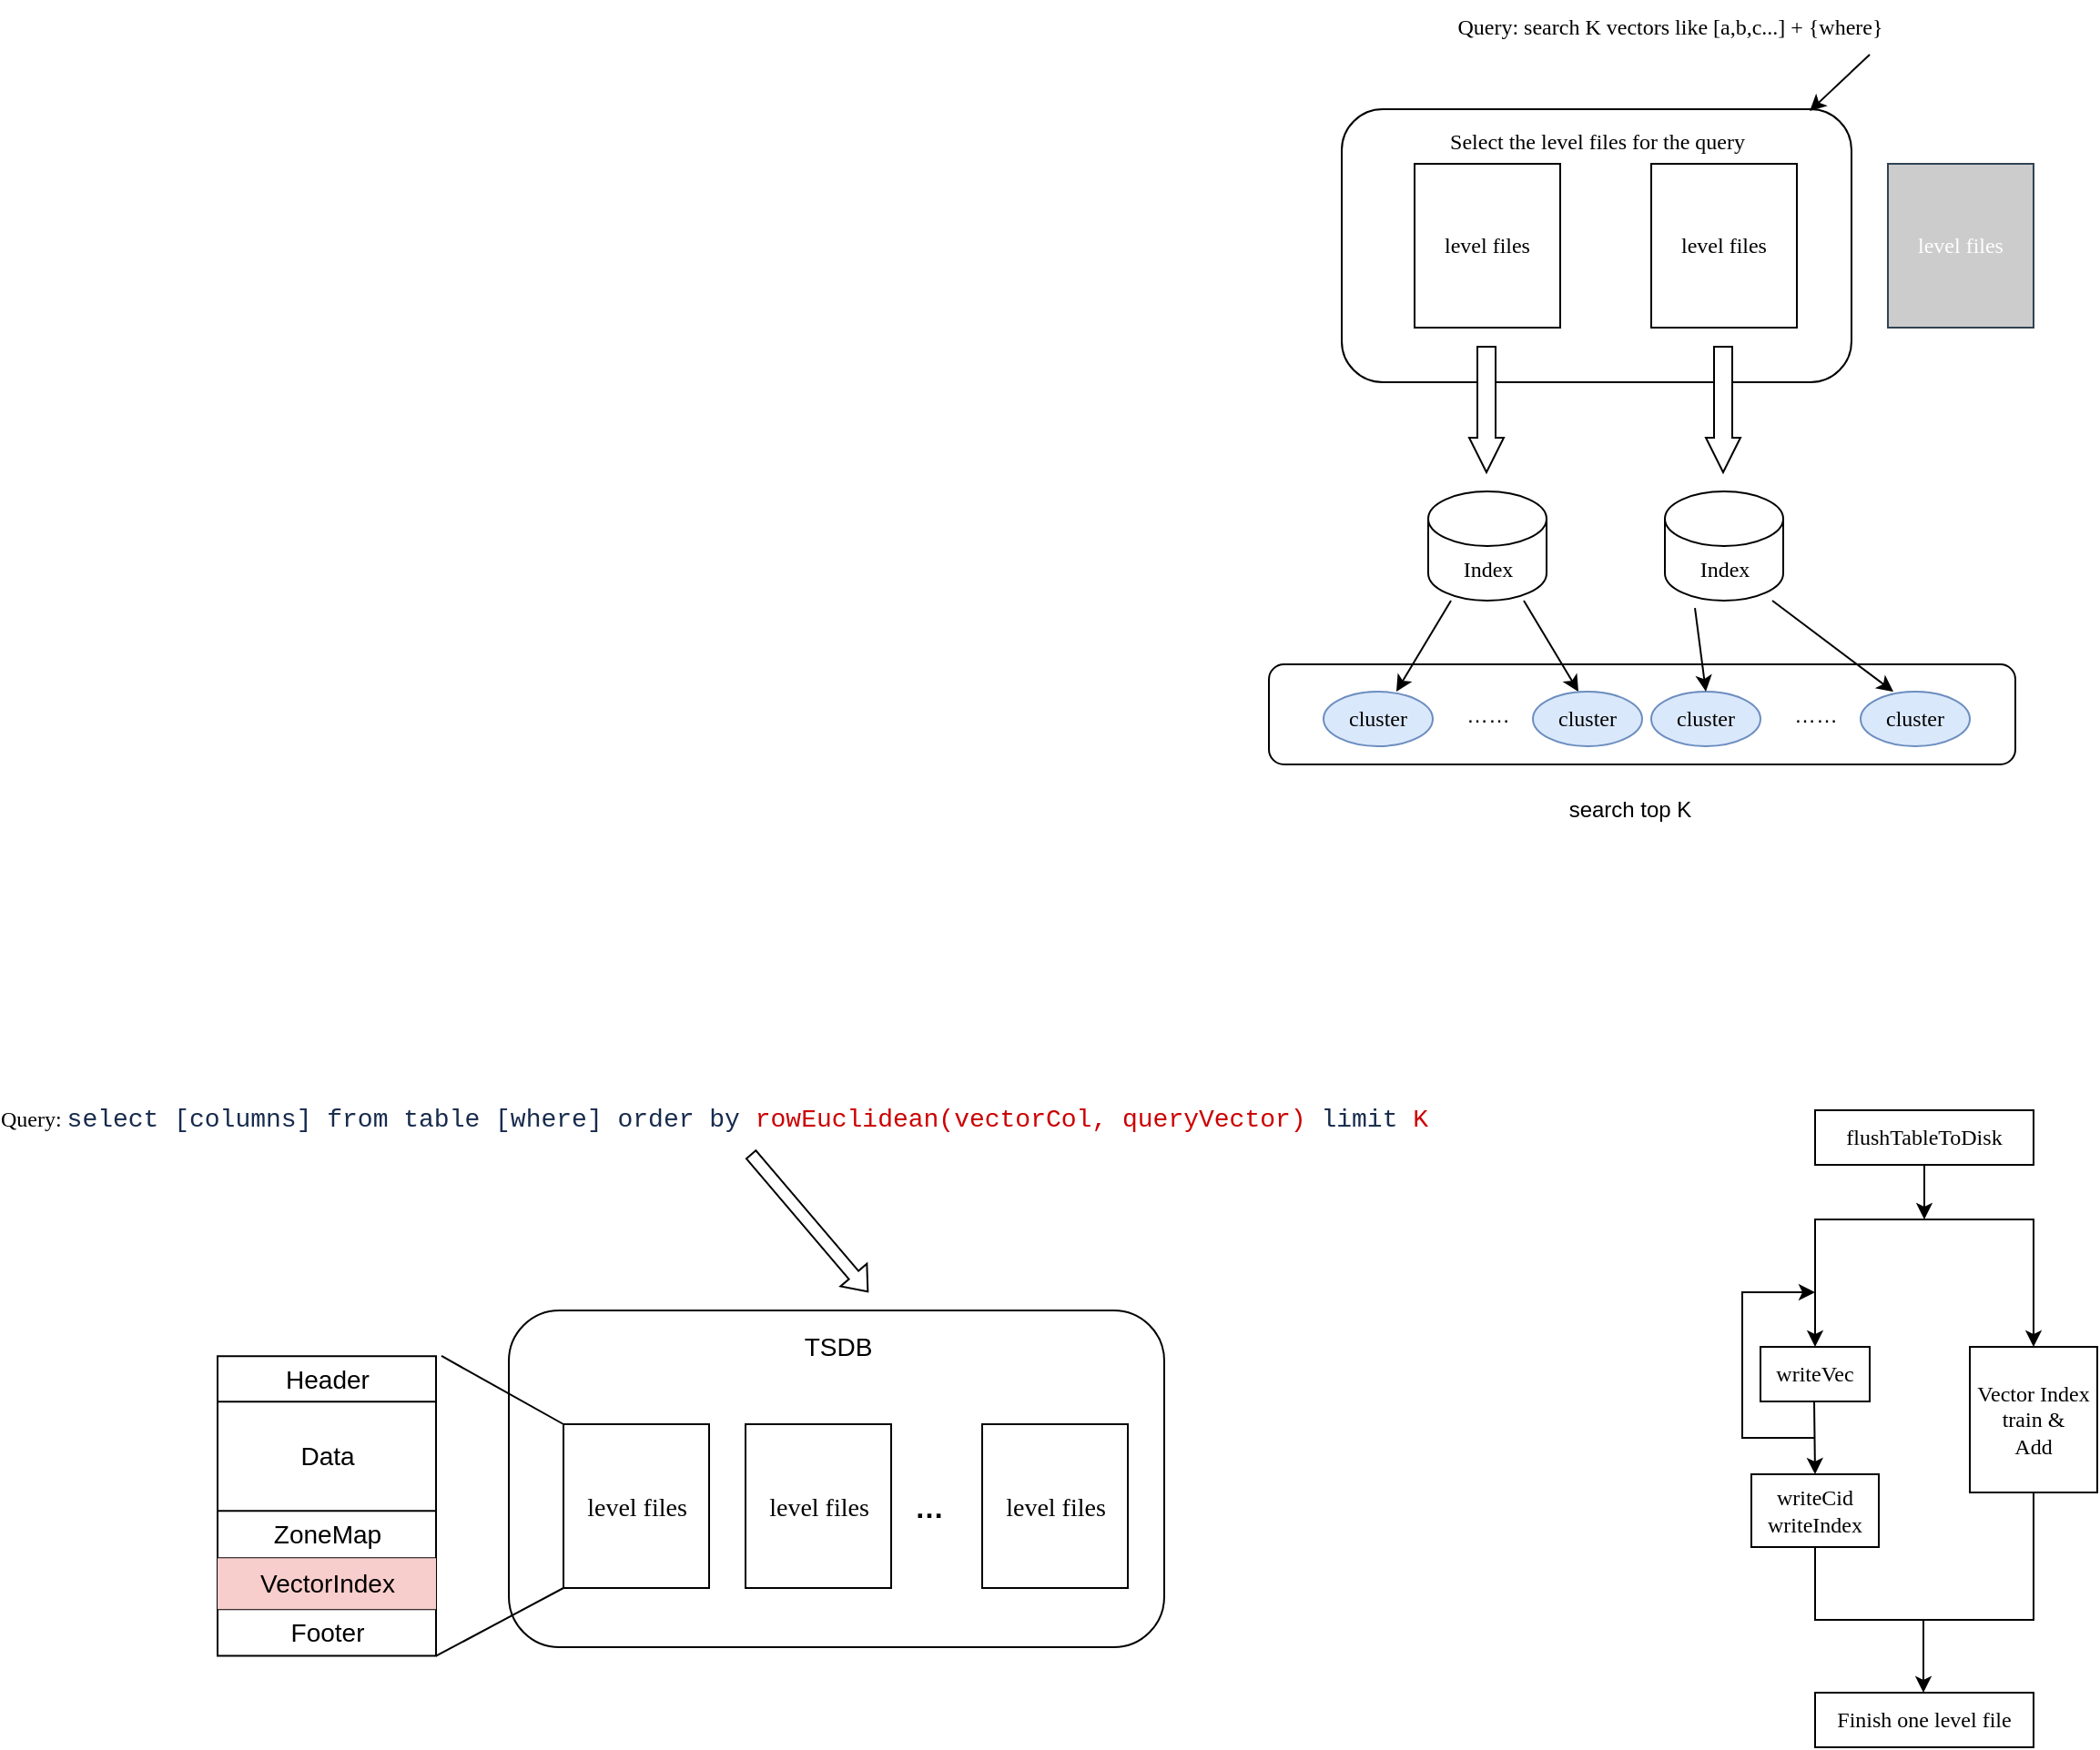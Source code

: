 <mxfile version="24.7.1" type="github">
  <diagram name="第 1 页" id="8VU_JW2jNcm3ODKiE2Rf">
    <mxGraphModel dx="2022" dy="622" grid="1" gridSize="10" guides="1" tooltips="1" connect="1" arrows="1" fold="1" page="1" pageScale="1" pageWidth="827" pageHeight="1169" math="0" shadow="0">
      <root>
        <mxCell id="0" />
        <mxCell id="1" parent="0" />
        <mxCell id="P1zFdsSbOWxYlNLUeOlS-2" value="" style="rounded=1;whiteSpace=wrap;html=1;" vertex="1" parent="1">
          <mxGeometry x="-397.5" y="830" width="360" height="185" as="geometry" />
        </mxCell>
        <mxCell id="wZoTuEtqvF41PbBGcXk--37" value="" style="rounded=1;whiteSpace=wrap;html=1;" parent="1" vertex="1">
          <mxGeometry x="60" y="170" width="280" height="150" as="geometry" />
        </mxCell>
        <mxCell id="wZoTuEtqvF41PbBGcXk--29" value="" style="rounded=1;whiteSpace=wrap;html=1;" parent="1" vertex="1">
          <mxGeometry x="20" y="475" width="410" height="55" as="geometry" />
        </mxCell>
        <mxCell id="wZoTuEtqvF41PbBGcXk--2" value="" style="rounded=0;whiteSpace=wrap;html=1;" parent="1" vertex="1">
          <mxGeometry x="100" y="200" width="80" height="90" as="geometry" />
        </mxCell>
        <mxCell id="wZoTuEtqvF41PbBGcXk--3" value="&lt;font face=&quot;Comic Sans MS&quot;&gt;level files&lt;/font&gt;" style="rounded=0;whiteSpace=wrap;html=1;gradientColor=none;fillStyle=hatch;" parent="1" vertex="1">
          <mxGeometry x="100" y="200" width="80" height="90" as="geometry" />
        </mxCell>
        <mxCell id="wZoTuEtqvF41PbBGcXk--4" value="&lt;font face=&quot;Comic Sans MS&quot;&gt;level files&lt;/font&gt;" style="rounded=0;whiteSpace=wrap;html=1;gradientColor=none;fillStyle=hatch;" parent="1" vertex="1">
          <mxGeometry x="230" y="200" width="80" height="90" as="geometry" />
        </mxCell>
        <mxCell id="wZoTuEtqvF41PbBGcXk--5" value="&lt;font face=&quot;Comic Sans MS&quot;&gt;level files&lt;/font&gt;" style="rounded=0;whiteSpace=wrap;html=1;fillColor=#CCCCCC;strokeColor=#314354;fontColor=#ffffff;" parent="1" vertex="1">
          <mxGeometry x="360" y="200" width="80" height="90" as="geometry" />
        </mxCell>
        <mxCell id="wZoTuEtqvF41PbBGcXk--6" value="&lt;font face=&quot;Comic Sans MS&quot;&gt;Query: search K vectors like [a,b,c...] + {where}&lt;/font&gt;" style="text;html=1;align=center;verticalAlign=middle;resizable=0;points=[];autosize=1;strokeColor=none;fillColor=none;" parent="1" vertex="1">
          <mxGeometry x="95" y="110" width="290" height="30" as="geometry" />
        </mxCell>
        <mxCell id="wZoTuEtqvF41PbBGcXk--12" value="&lt;font face=&quot;Comic Sans MS&quot;&gt;&lt;br&gt;Select the level files for the query&lt;/font&gt;" style="text;html=1;align=center;verticalAlign=middle;resizable=0;points=[];autosize=1;strokeColor=none;fillColor=none;" parent="1" vertex="1">
          <mxGeometry x="90" y="160" width="220" height="40" as="geometry" />
        </mxCell>
        <mxCell id="wZoTuEtqvF41PbBGcXk--13" value="" style="endArrow=classic;html=1;rounded=0;endWidth=8;shape=flexArrow;endSize=6;strokeWidth=1;fillColor=default;" parent="1" edge="1">
          <mxGeometry width="50" height="50" relative="1" as="geometry">
            <mxPoint x="139.5" y="300" as="sourcePoint" />
            <mxPoint x="139.5" y="370" as="targetPoint" />
          </mxGeometry>
        </mxCell>
        <mxCell id="wZoTuEtqvF41PbBGcXk--15" value="" style="endArrow=classic;html=1;rounded=0;endWidth=8;shape=flexArrow;endSize=6;strokeWidth=1;fillColor=default;" parent="1" edge="1">
          <mxGeometry width="50" height="50" relative="1" as="geometry">
            <mxPoint x="269.5" y="300" as="sourcePoint" />
            <mxPoint x="269.5" y="370" as="targetPoint" />
          </mxGeometry>
        </mxCell>
        <mxCell id="wZoTuEtqvF41PbBGcXk--16" value="&lt;font face=&quot;Comic Sans MS&quot;&gt;Index&lt;/font&gt;" style="shape=cylinder3;whiteSpace=wrap;html=1;boundedLbl=1;backgroundOutline=1;size=15;" parent="1" vertex="1">
          <mxGeometry x="107.5" y="380" width="65" height="60" as="geometry" />
        </mxCell>
        <mxCell id="wZoTuEtqvF41PbBGcXk--17" value="&lt;font face=&quot;Comic Sans MS&quot;&gt;Index&lt;/font&gt;" style="shape=cylinder3;whiteSpace=wrap;html=1;boundedLbl=1;backgroundOutline=1;size=15;" parent="1" vertex="1">
          <mxGeometry x="237.5" y="380" width="65" height="60" as="geometry" />
        </mxCell>
        <mxCell id="wZoTuEtqvF41PbBGcXk--18" value="" style="endArrow=classic;html=1;rounded=0;" parent="1" edge="1">
          <mxGeometry width="50" height="50" relative="1" as="geometry">
            <mxPoint x="120" y="440" as="sourcePoint" />
            <mxPoint x="90" y="490" as="targetPoint" />
          </mxGeometry>
        </mxCell>
        <mxCell id="wZoTuEtqvF41PbBGcXk--20" value="" style="endArrow=classic;html=1;rounded=0;" parent="1" edge="1">
          <mxGeometry width="50" height="50" relative="1" as="geometry">
            <mxPoint x="160" y="440" as="sourcePoint" />
            <mxPoint x="190" y="490" as="targetPoint" />
          </mxGeometry>
        </mxCell>
        <mxCell id="wZoTuEtqvF41PbBGcXk--21" value="&lt;font face=&quot;Comic Sans MS&quot;&gt;cluster&lt;/font&gt;" style="ellipse;whiteSpace=wrap;html=1;fillColor=#dae8fc;strokeColor=#6c8ebf;" parent="1" vertex="1">
          <mxGeometry x="50" y="490" width="60" height="30" as="geometry" />
        </mxCell>
        <mxCell id="wZoTuEtqvF41PbBGcXk--22" value="……" style="text;html=1;align=center;verticalAlign=middle;resizable=0;points=[];autosize=1;strokeColor=none;fillColor=none;" parent="1" vertex="1">
          <mxGeometry x="115" y="488" width="50" height="30" as="geometry" />
        </mxCell>
        <mxCell id="wZoTuEtqvF41PbBGcXk--23" value="&lt;font face=&quot;Comic Sans MS&quot;&gt;cluster&lt;/font&gt;" style="ellipse;whiteSpace=wrap;html=1;fillColor=#dae8fc;strokeColor=#6c8ebf;" parent="1" vertex="1">
          <mxGeometry x="165" y="490" width="60" height="30" as="geometry" />
        </mxCell>
        <mxCell id="wZoTuEtqvF41PbBGcXk--24" value="&lt;font face=&quot;Comic Sans MS&quot;&gt;cluster&lt;/font&gt;" style="ellipse;whiteSpace=wrap;html=1;fillColor=#dae8fc;strokeColor=#6c8ebf;" parent="1" vertex="1">
          <mxGeometry x="230" y="490" width="60" height="30" as="geometry" />
        </mxCell>
        <mxCell id="wZoTuEtqvF41PbBGcXk--25" value="……" style="text;html=1;align=center;verticalAlign=middle;resizable=0;points=[];autosize=1;strokeColor=none;fillColor=none;" parent="1" vertex="1">
          <mxGeometry x="295" y="488" width="50" height="30" as="geometry" />
        </mxCell>
        <mxCell id="wZoTuEtqvF41PbBGcXk--26" value="&lt;font face=&quot;Comic Sans MS&quot;&gt;cluster&lt;/font&gt;" style="ellipse;whiteSpace=wrap;html=1;fillColor=#dae8fc;strokeColor=#6c8ebf;" parent="1" vertex="1">
          <mxGeometry x="345" y="490" width="60" height="30" as="geometry" />
        </mxCell>
        <mxCell id="wZoTuEtqvF41PbBGcXk--27" value="" style="endArrow=classic;html=1;rounded=0;exitX=0.254;exitY=1.067;exitDx=0;exitDy=0;exitPerimeter=0;entryX=0.5;entryY=0;entryDx=0;entryDy=0;" parent="1" source="wZoTuEtqvF41PbBGcXk--17" target="wZoTuEtqvF41PbBGcXk--24" edge="1">
          <mxGeometry width="50" height="50" relative="1" as="geometry">
            <mxPoint x="170" y="450" as="sourcePoint" />
            <mxPoint x="200" y="500" as="targetPoint" />
          </mxGeometry>
        </mxCell>
        <mxCell id="wZoTuEtqvF41PbBGcXk--28" value="" style="endArrow=classic;html=1;rounded=0;exitX=0.254;exitY=1.067;exitDx=0;exitDy=0;exitPerimeter=0;entryX=0.3;entryY=0;entryDx=0;entryDy=0;entryPerimeter=0;" parent="1" target="wZoTuEtqvF41PbBGcXk--26" edge="1">
          <mxGeometry width="50" height="50" relative="1" as="geometry">
            <mxPoint x="296.5" y="440" as="sourcePoint" />
            <mxPoint x="302.5" y="486" as="targetPoint" />
          </mxGeometry>
        </mxCell>
        <mxCell id="wZoTuEtqvF41PbBGcXk--35" value="search top K" style="text;html=1;align=center;verticalAlign=middle;resizable=0;points=[];autosize=1;strokeColor=none;fillColor=none;" parent="1" vertex="1">
          <mxGeometry x="172.5" y="540" width="90" height="30" as="geometry" />
        </mxCell>
        <mxCell id="wZoTuEtqvF41PbBGcXk--39" value="" style="endArrow=classic;html=1;rounded=0;entryX=0.918;entryY=0.007;entryDx=0;entryDy=0;entryPerimeter=0;" parent="1" target="wZoTuEtqvF41PbBGcXk--37" edge="1">
          <mxGeometry width="50" height="50" relative="1" as="geometry">
            <mxPoint x="350" y="140" as="sourcePoint" />
            <mxPoint x="340" y="180" as="targetPoint" />
          </mxGeometry>
        </mxCell>
        <mxCell id="wZoTuEtqvF41PbBGcXk--40" value="" style="endArrow=classic;startArrow=classic;html=1;rounded=0;" parent="1" edge="1">
          <mxGeometry width="50" height="50" relative="1" as="geometry">
            <mxPoint x="320" y="850" as="sourcePoint" />
            <mxPoint x="440" y="850" as="targetPoint" />
            <Array as="points">
              <mxPoint x="320" y="780" />
              <mxPoint x="440" y="780" />
              <mxPoint x="440" y="820" />
            </Array>
          </mxGeometry>
        </mxCell>
        <mxCell id="wZoTuEtqvF41PbBGcXk--41" value="&lt;font face=&quot;Comic Sans MS&quot;&gt;writeVec&lt;/font&gt;" style="rounded=0;whiteSpace=wrap;html=1;" parent="1" vertex="1">
          <mxGeometry x="290" y="850" width="60" height="30" as="geometry" />
        </mxCell>
        <mxCell id="wZoTuEtqvF41PbBGcXk--42" value="" style="endArrow=classic;html=1;rounded=0;" parent="1" edge="1">
          <mxGeometry width="50" height="50" relative="1" as="geometry">
            <mxPoint x="319.5" y="880" as="sourcePoint" />
            <mxPoint x="320" y="920" as="targetPoint" />
          </mxGeometry>
        </mxCell>
        <mxCell id="wZoTuEtqvF41PbBGcXk--44" value="" style="endArrow=classic;html=1;rounded=0;" parent="1" edge="1">
          <mxGeometry width="50" height="50" relative="1" as="geometry">
            <mxPoint x="320" y="900" as="sourcePoint" />
            <mxPoint x="320" y="820" as="targetPoint" />
            <Array as="points">
              <mxPoint x="280" y="900" />
              <mxPoint x="280" y="820" />
            </Array>
          </mxGeometry>
        </mxCell>
        <mxCell id="wZoTuEtqvF41PbBGcXk--47" value="&lt;font face=&quot;Comic Sans MS&quot;&gt;writeCid&lt;br&gt;writeIndex&lt;/font&gt;" style="rounded=0;whiteSpace=wrap;html=1;" parent="1" vertex="1">
          <mxGeometry x="285" y="920" width="70" height="40" as="geometry" />
        </mxCell>
        <mxCell id="wZoTuEtqvF41PbBGcXk--49" value="" style="endArrow=none;html=1;rounded=0;exitX=0.5;exitY=1;exitDx=0;exitDy=0;entryX=0.5;entryY=1;entryDx=0;entryDy=0;" parent="1" source="wZoTuEtqvF41PbBGcXk--47" target="wZoTuEtqvF41PbBGcXk--50" edge="1">
          <mxGeometry width="50" height="50" relative="1" as="geometry">
            <mxPoint x="360" y="1040" as="sourcePoint" />
            <mxPoint x="440" y="1000" as="targetPoint" />
            <Array as="points">
              <mxPoint x="320" y="1000" />
              <mxPoint x="440" y="1000" />
            </Array>
          </mxGeometry>
        </mxCell>
        <mxCell id="wZoTuEtqvF41PbBGcXk--50" value="&lt;font face=&quot;Comic Sans MS&quot;&gt;Vector Index&lt;br&gt;train &amp;amp;&lt;br&gt;Add&lt;/font&gt;" style="rounded=0;whiteSpace=wrap;html=1;" parent="1" vertex="1">
          <mxGeometry x="405" y="850" width="70" height="80" as="geometry" />
        </mxCell>
        <mxCell id="wZoTuEtqvF41PbBGcXk--51" value="" style="endArrow=classic;html=1;rounded=0;" parent="1" edge="1">
          <mxGeometry width="50" height="50" relative="1" as="geometry">
            <mxPoint x="379.5" y="1000" as="sourcePoint" />
            <mxPoint x="379.5" y="1040" as="targetPoint" />
          </mxGeometry>
        </mxCell>
        <mxCell id="wZoTuEtqvF41PbBGcXk--53" value="&lt;font face=&quot;Comic Sans MS&quot;&gt;Finish one level file&lt;/font&gt;" style="rounded=0;whiteSpace=wrap;html=1;" parent="1" vertex="1">
          <mxGeometry x="320" y="1040" width="120" height="30" as="geometry" />
        </mxCell>
        <mxCell id="wZoTuEtqvF41PbBGcXk--54" value="" style="endArrow=classic;html=1;rounded=0;" parent="1" edge="1">
          <mxGeometry width="50" height="50" relative="1" as="geometry">
            <mxPoint x="380" y="750" as="sourcePoint" />
            <mxPoint x="380" y="780" as="targetPoint" />
          </mxGeometry>
        </mxCell>
        <mxCell id="wZoTuEtqvF41PbBGcXk--56" value="&lt;font face=&quot;Comic Sans MS&quot;&gt;flushTableToDisk&lt;/font&gt;" style="rounded=0;whiteSpace=wrap;html=1;" parent="1" vertex="1">
          <mxGeometry x="320" y="720" width="120" height="30" as="geometry" />
        </mxCell>
        <mxCell id="P1zFdsSbOWxYlNLUeOlS-1" value="&lt;font style=&quot;font-size: 14px;&quot; face=&quot;Comic Sans MS&quot;&gt;level files&lt;/font&gt;" style="rounded=0;whiteSpace=wrap;html=1;gradientColor=none;fillStyle=hatch;fontSize=14;" vertex="1" parent="1">
          <mxGeometry x="-367.5" y="892.5" width="80" height="90" as="geometry" />
        </mxCell>
        <mxCell id="P1zFdsSbOWxYlNLUeOlS-3" value="&lt;font style=&quot;font-size: 14px;&quot;&gt;TSDB&lt;/font&gt;" style="text;html=1;align=center;verticalAlign=middle;resizable=0;points=[];autosize=1;strokeColor=none;fillColor=none;" vertex="1" parent="1">
          <mxGeometry x="-247.5" y="835" width="60" height="30" as="geometry" />
        </mxCell>
        <mxCell id="P1zFdsSbOWxYlNLUeOlS-4" value="&lt;font style=&quot;font-size: 14px;&quot; face=&quot;Comic Sans MS&quot;&gt;level files&lt;/font&gt;" style="rounded=0;whiteSpace=wrap;html=1;gradientColor=none;fillStyle=hatch;fontSize=14;" vertex="1" parent="1">
          <mxGeometry x="-267.5" y="892.5" width="80" height="90" as="geometry" />
        </mxCell>
        <mxCell id="P1zFdsSbOWxYlNLUeOlS-5" value="&lt;font style=&quot;font-size: 14px;&quot; face=&quot;Comic Sans MS&quot;&gt;level files&lt;/font&gt;" style="rounded=0;whiteSpace=wrap;html=1;gradientColor=none;fillStyle=hatch;fontSize=14;" vertex="1" parent="1">
          <mxGeometry x="-137.5" y="892.5" width="80" height="90" as="geometry" />
        </mxCell>
        <mxCell id="P1zFdsSbOWxYlNLUeOlS-6" value="&lt;font size=&quot;1&quot; style=&quot;&quot;&gt;&lt;b style=&quot;font-size: 16px;&quot;&gt;…&lt;/b&gt;&lt;/font&gt;" style="text;html=1;align=center;verticalAlign=middle;resizable=0;points=[];autosize=1;strokeColor=none;fillColor=none;" vertex="1" parent="1">
          <mxGeometry x="-187.5" y="922.5" width="40" height="30" as="geometry" />
        </mxCell>
        <mxCell id="P1zFdsSbOWxYlNLUeOlS-8" value="" style="shape=table;startSize=0;container=1;collapsible=0;childLayout=tableLayout;fontSize=16;" vertex="1" parent="1">
          <mxGeometry x="-557.5" y="855.12" width="120" height="164.63" as="geometry" />
        </mxCell>
        <mxCell id="P1zFdsSbOWxYlNLUeOlS-9" value="" style="shape=tableRow;horizontal=0;startSize=0;swimlaneHead=0;swimlaneBody=0;strokeColor=inherit;top=0;left=0;bottom=0;right=0;collapsible=0;dropTarget=0;fillColor=none;points=[[0,0.5],[1,0.5]];portConstraint=eastwest;fontSize=16;" vertex="1" parent="P1zFdsSbOWxYlNLUeOlS-8">
          <mxGeometry width="120" height="25" as="geometry" />
        </mxCell>
        <mxCell id="P1zFdsSbOWxYlNLUeOlS-10" value="Header" style="shape=partialRectangle;html=1;whiteSpace=wrap;connectable=0;strokeColor=inherit;overflow=hidden;fillColor=none;top=0;left=0;bottom=0;right=0;pointerEvents=1;fontSize=14;" vertex="1" parent="P1zFdsSbOWxYlNLUeOlS-9">
          <mxGeometry width="120" height="25" as="geometry">
            <mxRectangle width="120" height="25" as="alternateBounds" />
          </mxGeometry>
        </mxCell>
        <mxCell id="P1zFdsSbOWxYlNLUeOlS-13" value="" style="shape=tableRow;horizontal=0;startSize=0;swimlaneHead=0;swimlaneBody=0;strokeColor=inherit;top=0;left=0;bottom=0;right=0;collapsible=0;dropTarget=0;fillColor=none;points=[[0,0.5],[1,0.5]];portConstraint=eastwest;fontSize=16;" vertex="1" parent="P1zFdsSbOWxYlNLUeOlS-8">
          <mxGeometry y="25" width="120" height="60" as="geometry" />
        </mxCell>
        <mxCell id="P1zFdsSbOWxYlNLUeOlS-14" value="Data" style="shape=partialRectangle;html=1;whiteSpace=wrap;connectable=0;strokeColor=inherit;overflow=hidden;fillColor=none;top=0;left=0;bottom=0;right=0;pointerEvents=1;fontSize=14;" vertex="1" parent="P1zFdsSbOWxYlNLUeOlS-13">
          <mxGeometry width="120" height="60" as="geometry">
            <mxRectangle width="120" height="60" as="alternateBounds" />
          </mxGeometry>
        </mxCell>
        <mxCell id="P1zFdsSbOWxYlNLUeOlS-17" value="" style="shape=tableRow;horizontal=0;startSize=0;swimlaneHead=0;swimlaneBody=0;strokeColor=inherit;top=0;left=0;bottom=0;right=0;collapsible=0;dropTarget=0;fillColor=none;points=[[0,0.5],[1,0.5]];portConstraint=eastwest;fontSize=16;" vertex="1" parent="P1zFdsSbOWxYlNLUeOlS-8">
          <mxGeometry y="85" width="120" height="26" as="geometry" />
        </mxCell>
        <mxCell id="P1zFdsSbOWxYlNLUeOlS-18" value="ZoneMap" style="shape=partialRectangle;html=1;whiteSpace=wrap;connectable=0;strokeColor=inherit;overflow=hidden;fillColor=none;top=0;left=0;bottom=0;right=0;pointerEvents=1;fontSize=14;" vertex="1" parent="P1zFdsSbOWxYlNLUeOlS-17">
          <mxGeometry width="120" height="26" as="geometry">
            <mxRectangle width="120" height="26" as="alternateBounds" />
          </mxGeometry>
        </mxCell>
        <mxCell id="P1zFdsSbOWxYlNLUeOlS-21" style="shape=tableRow;horizontal=0;startSize=0;swimlaneHead=0;swimlaneBody=0;strokeColor=inherit;top=0;left=0;bottom=0;right=0;collapsible=0;dropTarget=0;fillColor=none;points=[[0,0.5],[1,0.5]];portConstraint=eastwest;fontSize=16;" vertex="1" parent="P1zFdsSbOWxYlNLUeOlS-8">
          <mxGeometry y="111" width="120" height="28" as="geometry" />
        </mxCell>
        <mxCell id="P1zFdsSbOWxYlNLUeOlS-22" value="VectorIndex" style="shape=partialRectangle;html=1;whiteSpace=wrap;connectable=0;strokeColor=#b85450;overflow=hidden;fillColor=#f8cecc;top=0;left=0;bottom=0;right=0;pointerEvents=1;fontSize=14;" vertex="1" parent="P1zFdsSbOWxYlNLUeOlS-21">
          <mxGeometry width="120" height="28" as="geometry">
            <mxRectangle width="120" height="28" as="alternateBounds" />
          </mxGeometry>
        </mxCell>
        <mxCell id="P1zFdsSbOWxYlNLUeOlS-23" style="shape=tableRow;horizontal=0;startSize=0;swimlaneHead=0;swimlaneBody=0;strokeColor=inherit;top=0;left=0;bottom=0;right=0;collapsible=0;dropTarget=0;fillColor=none;points=[[0,0.5],[1,0.5]];portConstraint=eastwest;fontSize=16;" vertex="1" parent="P1zFdsSbOWxYlNLUeOlS-8">
          <mxGeometry y="139" width="120" height="26" as="geometry" />
        </mxCell>
        <mxCell id="P1zFdsSbOWxYlNLUeOlS-24" value="Footer" style="shape=partialRectangle;html=1;whiteSpace=wrap;connectable=0;strokeColor=inherit;overflow=hidden;fillColor=none;top=0;left=0;bottom=0;right=0;pointerEvents=1;fontSize=14;" vertex="1" parent="P1zFdsSbOWxYlNLUeOlS-23">
          <mxGeometry width="120" height="26" as="geometry">
            <mxRectangle width="120" height="26" as="alternateBounds" />
          </mxGeometry>
        </mxCell>
        <mxCell id="P1zFdsSbOWxYlNLUeOlS-27" value="" style="endArrow=none;html=1;rounded=0;exitX=0;exitY=0;exitDx=0;exitDy=0;entryX=1.025;entryY=-0.005;entryDx=0;entryDy=0;entryPerimeter=0;" edge="1" parent="1" source="P1zFdsSbOWxYlNLUeOlS-1" target="P1zFdsSbOWxYlNLUeOlS-9">
          <mxGeometry width="50" height="50" relative="1" as="geometry">
            <mxPoint x="-447.5" y="755" as="sourcePoint" />
            <mxPoint x="-397.5" y="705" as="targetPoint" />
          </mxGeometry>
        </mxCell>
        <mxCell id="P1zFdsSbOWxYlNLUeOlS-28" value="" style="endArrow=none;html=1;rounded=0;entryX=1.025;entryY=-0.005;entryDx=0;entryDy=0;entryPerimeter=0;exitX=0;exitY=1;exitDx=0;exitDy=0;" edge="1" parent="1" source="P1zFdsSbOWxYlNLUeOlS-1">
          <mxGeometry width="50" height="50" relative="1" as="geometry">
            <mxPoint x="-357.5" y="1075" as="sourcePoint" />
            <mxPoint x="-437.5" y="1019.87" as="targetPoint" />
          </mxGeometry>
        </mxCell>
        <mxCell id="P1zFdsSbOWxYlNLUeOlS-29" value="&lt;font face=&quot;Comic Sans MS&quot;&gt;Query:&amp;nbsp;&lt;/font&gt;&lt;span style=&quot;color: rgb(23, 43, 77); font-family: SFMono-Medium, &amp;quot;SF Mono&amp;quot;, &amp;quot;Segoe UI Mono&amp;quot;, &amp;quot;Roboto Mono&amp;quot;, &amp;quot;Ubuntu Mono&amp;quot;, Menlo, Consolas, Courier, monospace; font-size: 14px; text-align: start; white-space-collapse: preserve;&quot;&gt;select [columns] from table [where] order by &lt;/span&gt;&lt;span style=&quot;font-family: SFMono-Medium, &amp;quot;SF Mono&amp;quot;, &amp;quot;Segoe UI Mono&amp;quot;, &amp;quot;Roboto Mono&amp;quot;, &amp;quot;Ubuntu Mono&amp;quot;, Menlo, Consolas, Courier, monospace; font-size: 14px; text-align: start; white-space-collapse: preserve;&quot;&gt;&lt;font color=&quot;#cc0000&quot;&gt;rowEuclidean(vectorCol, queryVector)&lt;/font&gt;&lt;/span&gt;&lt;span style=&quot;color: rgb(23, 43, 77); font-family: SFMono-Medium, &amp;quot;SF Mono&amp;quot;, &amp;quot;Segoe UI Mono&amp;quot;, &amp;quot;Roboto Mono&amp;quot;, &amp;quot;Ubuntu Mono&amp;quot;, Menlo, Consolas, Courier, monospace; font-size: 14px; text-align: start; white-space-collapse: preserve;&quot;&gt; limit &lt;/span&gt;&lt;span style=&quot;font-family: SFMono-Medium, &amp;quot;SF Mono&amp;quot;, &amp;quot;Segoe UI Mono&amp;quot;, &amp;quot;Roboto Mono&amp;quot;, &amp;quot;Ubuntu Mono&amp;quot;, Menlo, Consolas, Courier, monospace; font-size: 14px; text-align: start; white-space-collapse: preserve;&quot;&gt;&lt;font style=&quot;&quot; color=&quot;#cc0000&quot;&gt;K&lt;/font&gt;&lt;/span&gt;" style="text;html=1;align=center;verticalAlign=middle;resizable=0;points=[];autosize=1;strokeColor=none;fillColor=none;" vertex="1" parent="1">
          <mxGeometry x="-660" y="710" width="750" height="30" as="geometry" />
        </mxCell>
        <mxCell id="P1zFdsSbOWxYlNLUeOlS-30" value="" style="shape=flexArrow;endArrow=classic;html=1;rounded=0;exitX=0.527;exitY=1.133;exitDx=0;exitDy=0;exitPerimeter=0;endWidth=11.106;endSize=3.648;width=6.897;" edge="1" parent="1" source="P1zFdsSbOWxYlNLUeOlS-29">
          <mxGeometry width="50" height="50" relative="1" as="geometry">
            <mxPoint x="-120" y="790" as="sourcePoint" />
            <mxPoint x="-200" y="820" as="targetPoint" />
          </mxGeometry>
        </mxCell>
      </root>
    </mxGraphModel>
  </diagram>
</mxfile>
